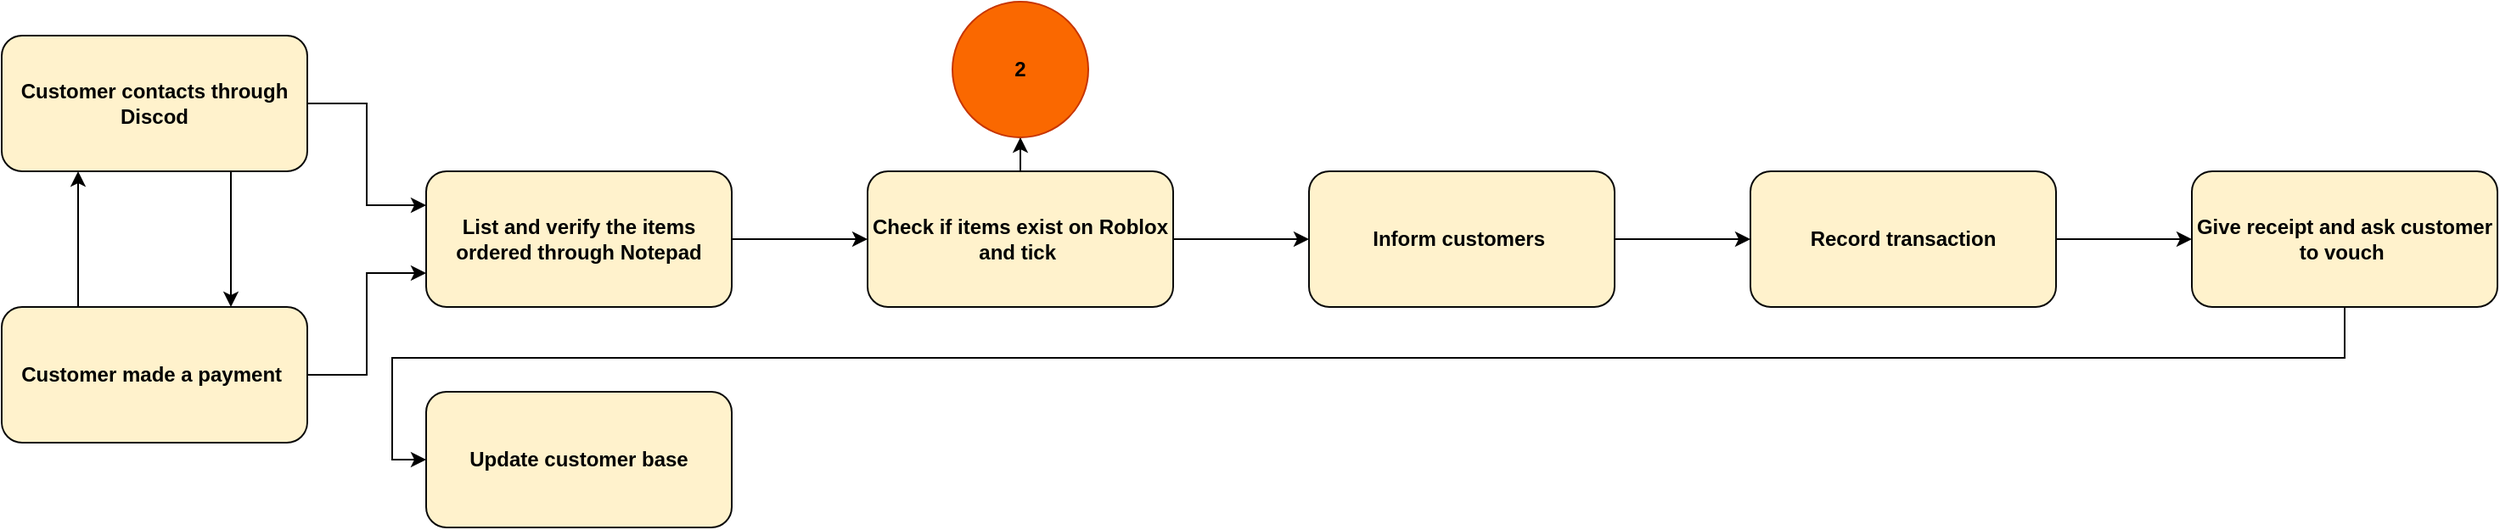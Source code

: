 <mxfile version="24.8.6">
  <diagram id="C5RBs43oDa-KdzZeNtuy" name="Page-1">
    <mxGraphModel dx="1383" dy="677" grid="1" gridSize="10" guides="1" tooltips="1" connect="1" arrows="1" fold="1" page="1" pageScale="1" pageWidth="827" pageHeight="1169" math="0" shadow="0">
      <root>
        <mxCell id="WIyWlLk6GJQsqaUBKTNV-0" />
        <mxCell id="WIyWlLk6GJQsqaUBKTNV-1" parent="WIyWlLk6GJQsqaUBKTNV-0" />
        <mxCell id="BeSRXxgiDRbs0zAlpruN-2" style="edgeStyle=orthogonalEdgeStyle;rounded=0;orthogonalLoop=1;jettySize=auto;html=1;entryX=0.75;entryY=0;entryDx=0;entryDy=0;exitX=0.75;exitY=1;exitDx=0;exitDy=0;" parent="WIyWlLk6GJQsqaUBKTNV-1" source="WIyWlLk6GJQsqaUBKTNV-3" target="BeSRXxgiDRbs0zAlpruN-0" edge="1">
          <mxGeometry relative="1" as="geometry" />
        </mxCell>
        <mxCell id="BeSRXxgiDRbs0zAlpruN-4" style="edgeStyle=orthogonalEdgeStyle;rounded=0;orthogonalLoop=1;jettySize=auto;html=1;entryX=0;entryY=0.25;entryDx=0;entryDy=0;" parent="WIyWlLk6GJQsqaUBKTNV-1" source="WIyWlLk6GJQsqaUBKTNV-3" target="BeSRXxgiDRbs0zAlpruN-3" edge="1">
          <mxGeometry relative="1" as="geometry" />
        </mxCell>
        <mxCell id="WIyWlLk6GJQsqaUBKTNV-3" value="&lt;b&gt;Customer contacts through Discod&lt;/b&gt;" style="rounded=1;whiteSpace=wrap;html=1;fontSize=12;glass=0;strokeWidth=1;shadow=0;fillColor=#fff2cc;strokeColor=#080808;gradientColor=none;align=center;verticalAlign=middle;fontFamily=Helvetica;fontColor=default;fontStyle=1;" parent="WIyWlLk6GJQsqaUBKTNV-1" vertex="1">
          <mxGeometry x="110" y="80" width="180" height="80" as="geometry" />
        </mxCell>
        <mxCell id="BeSRXxgiDRbs0zAlpruN-1" style="edgeStyle=orthogonalEdgeStyle;rounded=0;orthogonalLoop=1;jettySize=auto;html=1;entryX=0.25;entryY=1;entryDx=0;entryDy=0;exitX=0.25;exitY=0;exitDx=0;exitDy=0;" parent="WIyWlLk6GJQsqaUBKTNV-1" source="BeSRXxgiDRbs0zAlpruN-0" target="WIyWlLk6GJQsqaUBKTNV-3" edge="1">
          <mxGeometry relative="1" as="geometry" />
        </mxCell>
        <mxCell id="BeSRXxgiDRbs0zAlpruN-5" style="edgeStyle=orthogonalEdgeStyle;rounded=0;orthogonalLoop=1;jettySize=auto;html=1;entryX=0;entryY=0.75;entryDx=0;entryDy=0;" parent="WIyWlLk6GJQsqaUBKTNV-1" source="BeSRXxgiDRbs0zAlpruN-0" target="BeSRXxgiDRbs0zAlpruN-3" edge="1">
          <mxGeometry relative="1" as="geometry" />
        </mxCell>
        <mxCell id="BeSRXxgiDRbs0zAlpruN-0" value="Customer made a payment&amp;nbsp;" style="rounded=1;whiteSpace=wrap;html=1;fontSize=12;glass=0;strokeWidth=1;shadow=0;fontStyle=1;strokeColor=#080808;align=center;verticalAlign=middle;fontFamily=Helvetica;fontColor=default;fillColor=#fff2cc;gradientColor=none;" parent="WIyWlLk6GJQsqaUBKTNV-1" vertex="1">
          <mxGeometry x="110" y="240" width="180" height="80" as="geometry" />
        </mxCell>
        <mxCell id="BeSRXxgiDRbs0zAlpruN-7" style="edgeStyle=orthogonalEdgeStyle;rounded=0;orthogonalLoop=1;jettySize=auto;html=1;" parent="WIyWlLk6GJQsqaUBKTNV-1" source="BeSRXxgiDRbs0zAlpruN-3" target="BeSRXxgiDRbs0zAlpruN-6" edge="1">
          <mxGeometry relative="1" as="geometry" />
        </mxCell>
        <mxCell id="BeSRXxgiDRbs0zAlpruN-3" value="List and verify the items ordered through Notepad" style="rounded=1;whiteSpace=wrap;html=1;fontSize=12;glass=0;strokeWidth=1;shadow=0;fontStyle=1;strokeColor=#080808;align=center;verticalAlign=middle;fontFamily=Helvetica;fontColor=default;fillColor=#fff2cc;gradientColor=none;" parent="WIyWlLk6GJQsqaUBKTNV-1" vertex="1">
          <mxGeometry x="360" y="160" width="180" height="80" as="geometry" />
        </mxCell>
        <mxCell id="BeSRXxgiDRbs0zAlpruN-9" style="edgeStyle=orthogonalEdgeStyle;rounded=0;orthogonalLoop=1;jettySize=auto;html=1;" parent="WIyWlLk6GJQsqaUBKTNV-1" source="BeSRXxgiDRbs0zAlpruN-6" target="BeSRXxgiDRbs0zAlpruN-8" edge="1">
          <mxGeometry relative="1" as="geometry" />
        </mxCell>
        <mxCell id="BeSRXxgiDRbs0zAlpruN-19" style="edgeStyle=orthogonalEdgeStyle;rounded=0;orthogonalLoop=1;jettySize=auto;html=1;" parent="WIyWlLk6GJQsqaUBKTNV-1" source="BeSRXxgiDRbs0zAlpruN-6" target="BeSRXxgiDRbs0zAlpruN-18" edge="1">
          <mxGeometry relative="1" as="geometry" />
        </mxCell>
        <mxCell id="BeSRXxgiDRbs0zAlpruN-6" value="Check if items exist on Roblox and tick&amp;nbsp;" style="rounded=1;whiteSpace=wrap;html=1;fontSize=12;glass=0;strokeWidth=1;shadow=0;fontStyle=1;strokeColor=#080808;align=center;verticalAlign=middle;fontFamily=Helvetica;fontColor=default;fillColor=#fff2cc;gradientColor=none;" parent="WIyWlLk6GJQsqaUBKTNV-1" vertex="1">
          <mxGeometry x="620" y="160" width="180" height="80" as="geometry" />
        </mxCell>
        <mxCell id="BeSRXxgiDRbs0zAlpruN-23" style="edgeStyle=orthogonalEdgeStyle;rounded=0;orthogonalLoop=1;jettySize=auto;html=1;" parent="WIyWlLk6GJQsqaUBKTNV-1" source="BeSRXxgiDRbs0zAlpruN-8" target="BeSRXxgiDRbs0zAlpruN-22" edge="1">
          <mxGeometry relative="1" as="geometry" />
        </mxCell>
        <mxCell id="BeSRXxgiDRbs0zAlpruN-8" value="Inform customers&amp;nbsp;" style="rounded=1;whiteSpace=wrap;html=1;fontSize=12;glass=0;strokeWidth=1;shadow=0;fontStyle=1;strokeColor=#080808;align=center;verticalAlign=middle;fontFamily=Helvetica;fontColor=default;fillColor=#fff2cc;gradientColor=none;" parent="WIyWlLk6GJQsqaUBKTNV-1" vertex="1">
          <mxGeometry x="880" y="160" width="180" height="80" as="geometry" />
        </mxCell>
        <mxCell id="BeSRXxgiDRbs0zAlpruN-18" value="2" style="ellipse;whiteSpace=wrap;html=1;aspect=fixed;fontStyle=1;rounded=1;shadow=0;glass=0;strokeColor=#C73500;strokeWidth=1;align=center;verticalAlign=middle;fontFamily=Helvetica;fontSize=12;fontColor=#000000;fillColor=#fa6800;" parent="WIyWlLk6GJQsqaUBKTNV-1" vertex="1">
          <mxGeometry x="670" y="60" width="80" height="80" as="geometry" />
        </mxCell>
        <mxCell id="BeSRXxgiDRbs0zAlpruN-25" style="edgeStyle=orthogonalEdgeStyle;rounded=0;orthogonalLoop=1;jettySize=auto;html=1;" parent="WIyWlLk6GJQsqaUBKTNV-1" source="BeSRXxgiDRbs0zAlpruN-22" target="BeSRXxgiDRbs0zAlpruN-24" edge="1">
          <mxGeometry relative="1" as="geometry" />
        </mxCell>
        <mxCell id="BeSRXxgiDRbs0zAlpruN-22" value="Record transaction" style="rounded=1;whiteSpace=wrap;html=1;fontSize=12;glass=0;strokeWidth=1;shadow=0;fontStyle=1;strokeColor=#080808;align=center;verticalAlign=middle;fontFamily=Helvetica;fontColor=default;fillColor=#fff2cc;gradientColor=none;" parent="WIyWlLk6GJQsqaUBKTNV-1" vertex="1">
          <mxGeometry x="1140" y="160" width="180" height="80" as="geometry" />
        </mxCell>
        <mxCell id="BeSRXxgiDRbs0zAlpruN-26" style="edgeStyle=orthogonalEdgeStyle;rounded=0;orthogonalLoop=1;jettySize=auto;html=1;" parent="WIyWlLk6GJQsqaUBKTNV-1" source="BeSRXxgiDRbs0zAlpruN-24" target="BeSRXxgiDRbs0zAlpruN-27" edge="1">
          <mxGeometry relative="1" as="geometry">
            <mxPoint x="360.0" y="330" as="targetPoint" />
            <Array as="points">
              <mxPoint x="1490" y="270" />
              <mxPoint x="340" y="270" />
              <mxPoint x="340" y="330" />
            </Array>
          </mxGeometry>
        </mxCell>
        <mxCell id="BeSRXxgiDRbs0zAlpruN-24" value="Give receipt and ask customer to vouch&amp;nbsp;" style="rounded=1;whiteSpace=wrap;html=1;fontSize=12;glass=0;strokeWidth=1;shadow=0;strokeColor=#080808;align=center;verticalAlign=middle;fontFamily=Helvetica;fontColor=default;fontStyle=1;fillColor=#fff2cc;gradientColor=none;" parent="WIyWlLk6GJQsqaUBKTNV-1" vertex="1">
          <mxGeometry x="1400" y="160" width="180" height="80" as="geometry" />
        </mxCell>
        <mxCell id="BeSRXxgiDRbs0zAlpruN-27" value="Update customer base" style="rounded=1;whiteSpace=wrap;html=1;fontSize=12;glass=0;strokeWidth=1;shadow=0;fontStyle=1;strokeColor=#080808;align=center;verticalAlign=middle;fontFamily=Helvetica;fontColor=default;fillColor=#fff2cc;gradientColor=none;" parent="WIyWlLk6GJQsqaUBKTNV-1" vertex="1">
          <mxGeometry x="360" y="290" width="180" height="80" as="geometry" />
        </mxCell>
      </root>
    </mxGraphModel>
  </diagram>
</mxfile>
